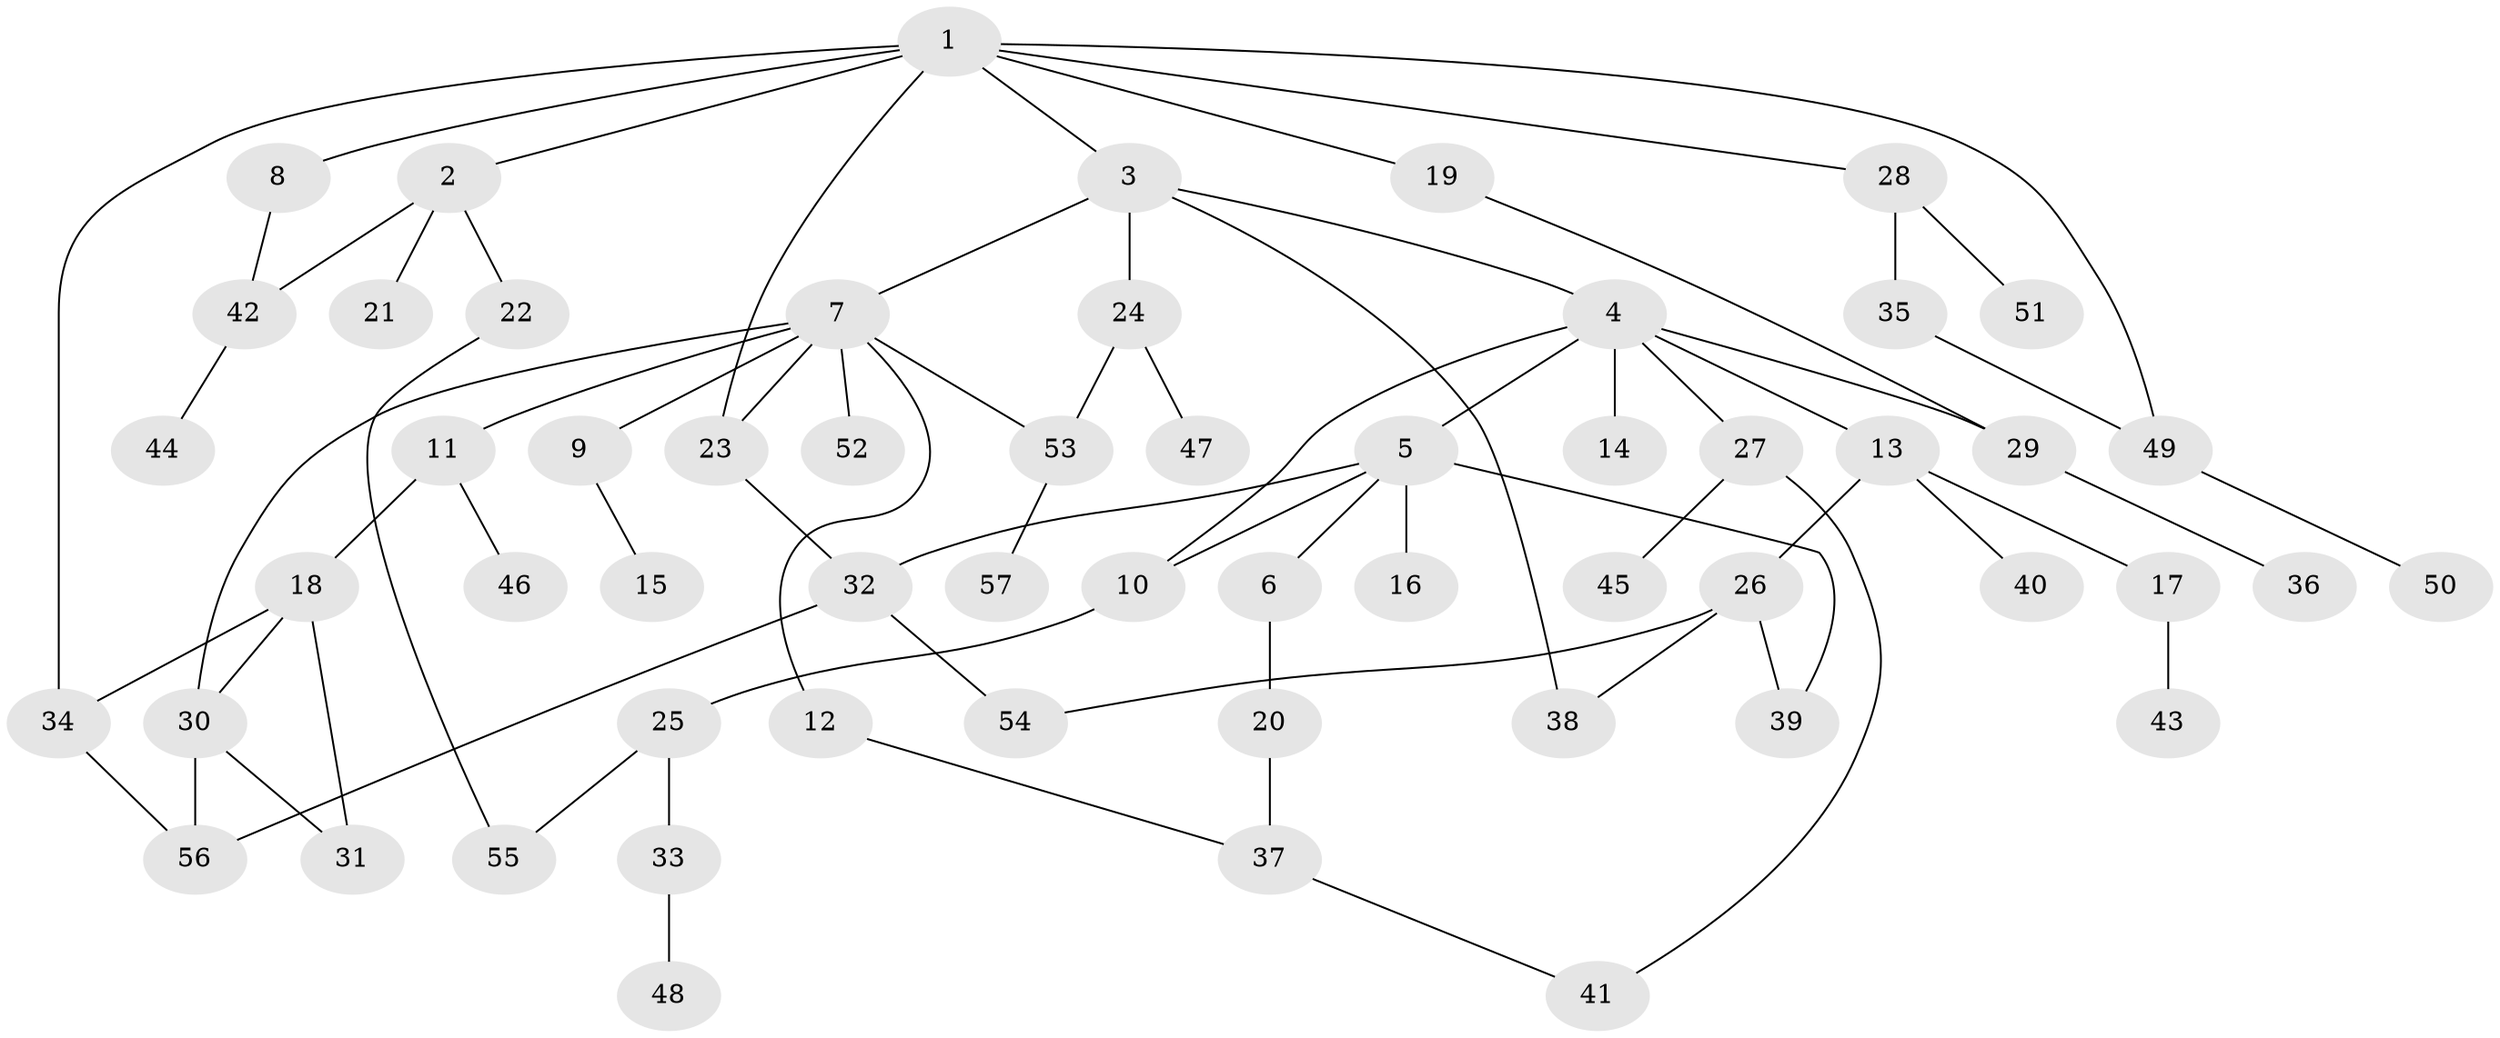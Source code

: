 // Generated by graph-tools (version 1.1) at 2025/41/03/09/25 04:41:29]
// undirected, 57 vertices, 74 edges
graph export_dot {
graph [start="1"]
  node [color=gray90,style=filled];
  1;
  2;
  3;
  4;
  5;
  6;
  7;
  8;
  9;
  10;
  11;
  12;
  13;
  14;
  15;
  16;
  17;
  18;
  19;
  20;
  21;
  22;
  23;
  24;
  25;
  26;
  27;
  28;
  29;
  30;
  31;
  32;
  33;
  34;
  35;
  36;
  37;
  38;
  39;
  40;
  41;
  42;
  43;
  44;
  45;
  46;
  47;
  48;
  49;
  50;
  51;
  52;
  53;
  54;
  55;
  56;
  57;
  1 -- 2;
  1 -- 3;
  1 -- 8;
  1 -- 19;
  1 -- 28;
  1 -- 34;
  1 -- 23;
  1 -- 49;
  2 -- 21;
  2 -- 22;
  2 -- 42;
  3 -- 4;
  3 -- 7;
  3 -- 24;
  3 -- 38;
  4 -- 5;
  4 -- 10;
  4 -- 13;
  4 -- 14;
  4 -- 27;
  4 -- 29;
  5 -- 6;
  5 -- 16;
  5 -- 32;
  5 -- 10;
  5 -- 39;
  6 -- 20;
  7 -- 9;
  7 -- 11;
  7 -- 12;
  7 -- 23;
  7 -- 52;
  7 -- 53;
  7 -- 30;
  8 -- 42;
  9 -- 15;
  10 -- 25;
  11 -- 18;
  11 -- 46;
  12 -- 37;
  13 -- 17;
  13 -- 26;
  13 -- 40;
  17 -- 43;
  18 -- 30;
  18 -- 34;
  18 -- 31;
  19 -- 29;
  20 -- 37;
  22 -- 55;
  23 -- 32;
  24 -- 47;
  24 -- 53;
  25 -- 33;
  25 -- 55;
  26 -- 38;
  26 -- 39;
  26 -- 54;
  27 -- 45;
  27 -- 41;
  28 -- 35;
  28 -- 51;
  29 -- 36;
  30 -- 31;
  30 -- 56;
  32 -- 54;
  32 -- 56;
  33 -- 48;
  34 -- 56;
  35 -- 49;
  37 -- 41;
  42 -- 44;
  49 -- 50;
  53 -- 57;
}
